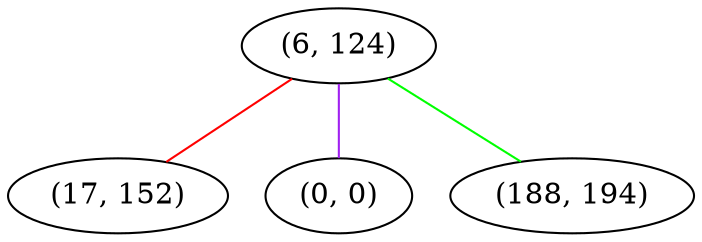 graph "" {
"(6, 124)";
"(17, 152)";
"(0, 0)";
"(188, 194)";
"(6, 124)" -- "(188, 194)"  [color=green, key=0, weight=2];
"(6, 124)" -- "(17, 152)"  [color=red, key=0, weight=1];
"(6, 124)" -- "(0, 0)"  [color=purple, key=0, weight=4];
}
